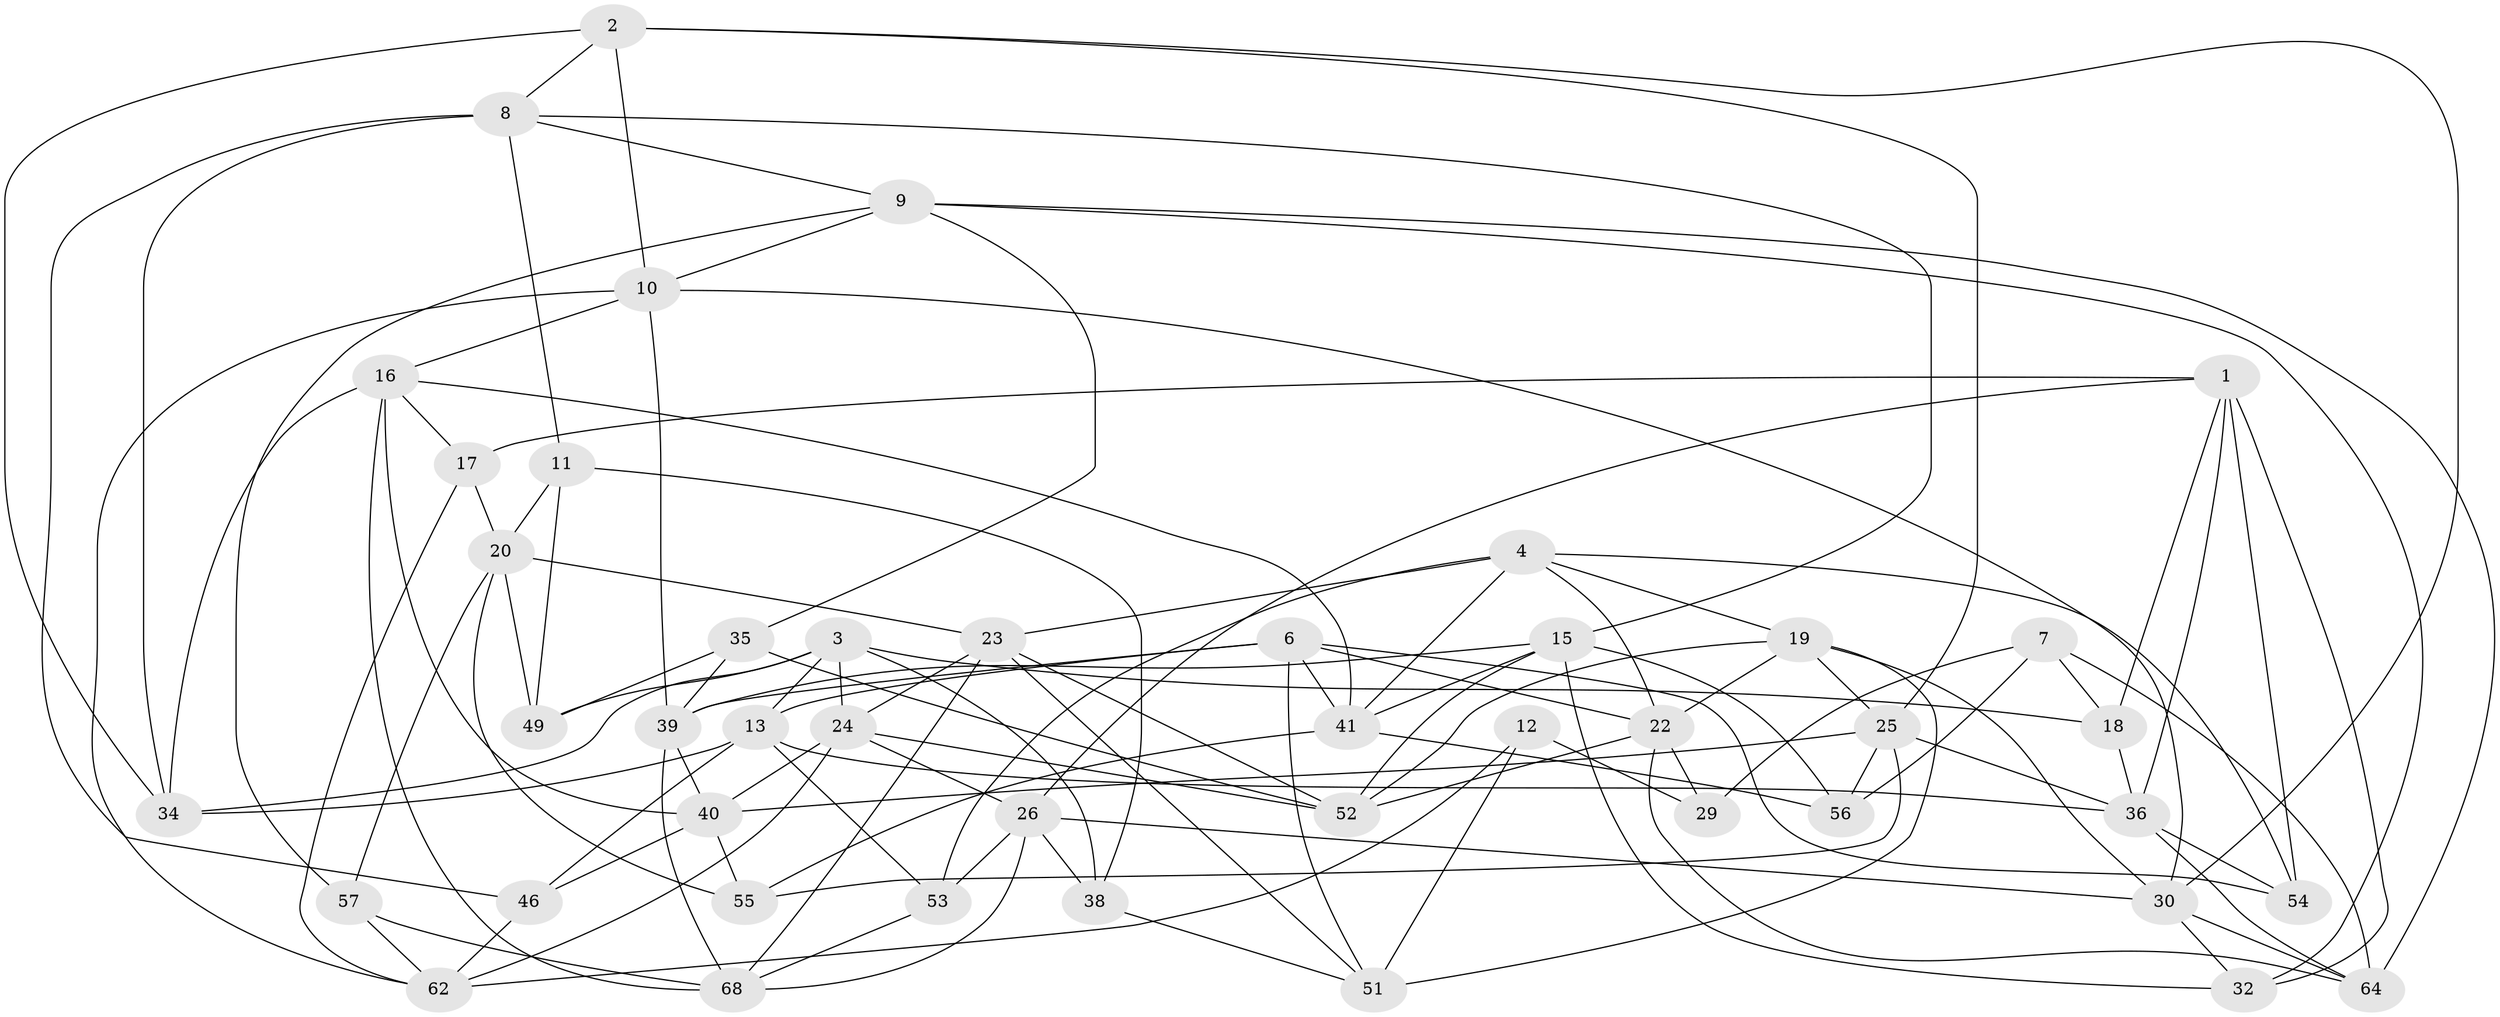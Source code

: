 // original degree distribution, {4: 1.0}
// Generated by graph-tools (version 1.1) at 2025/11/02/27/25 16:11:43]
// undirected, 45 vertices, 116 edges
graph export_dot {
graph [start="1"]
  node [color=gray90,style=filled];
  1 [super="+5"];
  2 [super="+42"];
  3 [super="+14"];
  4 [super="+58"];
  6 [super="+59"];
  7 [super="+61"];
  8 [super="+75"];
  9 [super="+28"];
  10 [super="+43"];
  11;
  12;
  13 [super="+63"];
  15 [super="+21"];
  16 [super="+50"];
  17;
  18;
  19 [super="+31"];
  20 [super="+33"];
  22 [super="+47"];
  23 [super="+66"];
  24 [super="+73"];
  25 [super="+27"];
  26 [super="+74"];
  29;
  30 [super="+44"];
  32;
  34 [super="+48"];
  35;
  36 [super="+37"];
  38;
  39 [super="+70"];
  40 [super="+71"];
  41 [super="+45"];
  46;
  49;
  51 [super="+60"];
  52 [super="+72"];
  53;
  54;
  55;
  56;
  57;
  62 [super="+67"];
  64 [super="+65"];
  68 [super="+69"];
  1 -- 18;
  1 -- 17;
  1 -- 36;
  1 -- 32;
  1 -- 26;
  1 -- 54;
  2 -- 34 [weight=2];
  2 -- 8;
  2 -- 25;
  2 -- 10;
  2 -- 30;
  3 -- 34;
  3 -- 49;
  3 -- 38;
  3 -- 24;
  3 -- 18;
  3 -- 13;
  4 -- 54;
  4 -- 53;
  4 -- 22;
  4 -- 41;
  4 -- 19;
  4 -- 23;
  6 -- 22;
  6 -- 51;
  6 -- 13;
  6 -- 54;
  6 -- 41;
  6 -- 39;
  7 -- 64 [weight=2];
  7 -- 29 [weight=2];
  7 -- 56;
  7 -- 18;
  8 -- 34;
  8 -- 11;
  8 -- 46;
  8 -- 9;
  8 -- 15;
  9 -- 35;
  9 -- 32;
  9 -- 64;
  9 -- 10;
  9 -- 57;
  10 -- 39;
  10 -- 16;
  10 -- 30;
  10 -- 62;
  11 -- 20;
  11 -- 38;
  11 -- 49;
  12 -- 29;
  12 -- 51 [weight=2];
  12 -- 62;
  13 -- 46;
  13 -- 53;
  13 -- 36;
  13 -- 34;
  15 -- 32;
  15 -- 56;
  15 -- 41;
  15 -- 39;
  15 -- 52;
  16 -- 17;
  16 -- 40;
  16 -- 41;
  16 -- 68;
  16 -- 34;
  17 -- 20;
  17 -- 62;
  18 -- 36;
  19 -- 25;
  19 -- 22;
  19 -- 30;
  19 -- 51;
  19 -- 52;
  20 -- 57;
  20 -- 49;
  20 -- 55;
  20 -- 23;
  22 -- 64;
  22 -- 29;
  22 -- 52;
  23 -- 24;
  23 -- 51;
  23 -- 52;
  23 -- 68;
  24 -- 52;
  24 -- 40;
  24 -- 26;
  24 -- 62;
  25 -- 36;
  25 -- 40;
  25 -- 56;
  25 -- 55;
  26 -- 30;
  26 -- 38;
  26 -- 68;
  26 -- 53;
  30 -- 32;
  30 -- 64;
  35 -- 49;
  35 -- 39;
  35 -- 52;
  36 -- 54;
  36 -- 64;
  38 -- 51;
  39 -- 40;
  39 -- 68;
  40 -- 55;
  40 -- 46;
  41 -- 56;
  41 -- 55;
  46 -- 62;
  53 -- 68;
  57 -- 68;
  57 -- 62;
}
